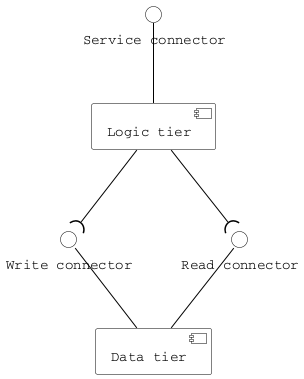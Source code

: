 @startuml

skinparam component {
    FontName Courier
    ArrowColor black
    BorderColor black
    BackgroundColor white
}

skinparam interface {
    FontName Courier
    BorderColor black
    BackgroundColor white
}

[Data tier] as d
[Logic tier] as l

() "Service connector" as sc
() "Read connector" as rc
() "Write connector" as wc

d -up- rc
d -up- wc
l -up- sc

l --( rc
l --( wc

@enduml